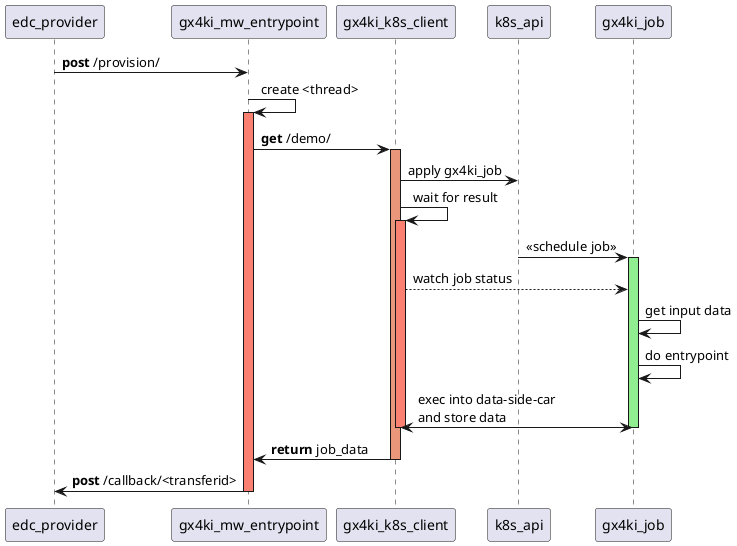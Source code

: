 @startuml job-lifecycle

edc_provider -> gx4ki_mw_entrypoint: **post** /provision/

gx4ki_mw_entrypoint -> gx4ki_mw_entrypoint: create <thread>
activate gx4ki_mw_entrypoint #Salmon

gx4ki_mw_entrypoint -> gx4ki_k8s_client: **get** /demo/

activate gx4ki_k8s_client #DarkSalmon

gx4ki_k8s_client -> k8s_api: apply gx4ki_job

gx4ki_k8s_client -> gx4ki_k8s_client: wait for result
activate gx4ki_k8s_client #Salmon

k8s_api -> gx4ki_job: <<schedule job>>
activate gx4ki_job #LightGreen

gx4ki_k8s_client --> gx4ki_job: watch job status

gx4ki_job -> gx4ki_job: get input data
gx4ki_job -> gx4ki_job: do entrypoint


gx4ki_k8s_client <-> gx4ki_job : exec into data-side-car\nand store data
deactivate gx4ki_job
deactivate gx4ki_k8s_client

gx4ki_k8s_client -> gx4ki_mw_entrypoint: **return** job_data
deactivate gx4ki_k8s_client


gx4ki_mw_entrypoint -> edc_provider: **post** /callback/<transferid>
deactivate gx4ki_mw_entrypoint
@enduml

